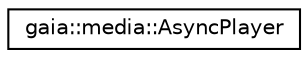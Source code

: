 digraph G
{
  edge [fontname="Helvetica",fontsize="10",labelfontname="Helvetica",labelfontsize="10"];
  node [fontname="Helvetica",fontsize="10",shape=record];
  rankdir=LR;
  Node1 [label="gaia::media::AsyncPlayer",height=0.2,width=0.4,color="black", fillcolor="white", style="filled",URL="$de/d5e/classgaia_1_1media_1_1_async_player.html",tooltip="AsyncPlayer can play a series of audio URIs, but does all the hard work on another thread so that any..."];
}

